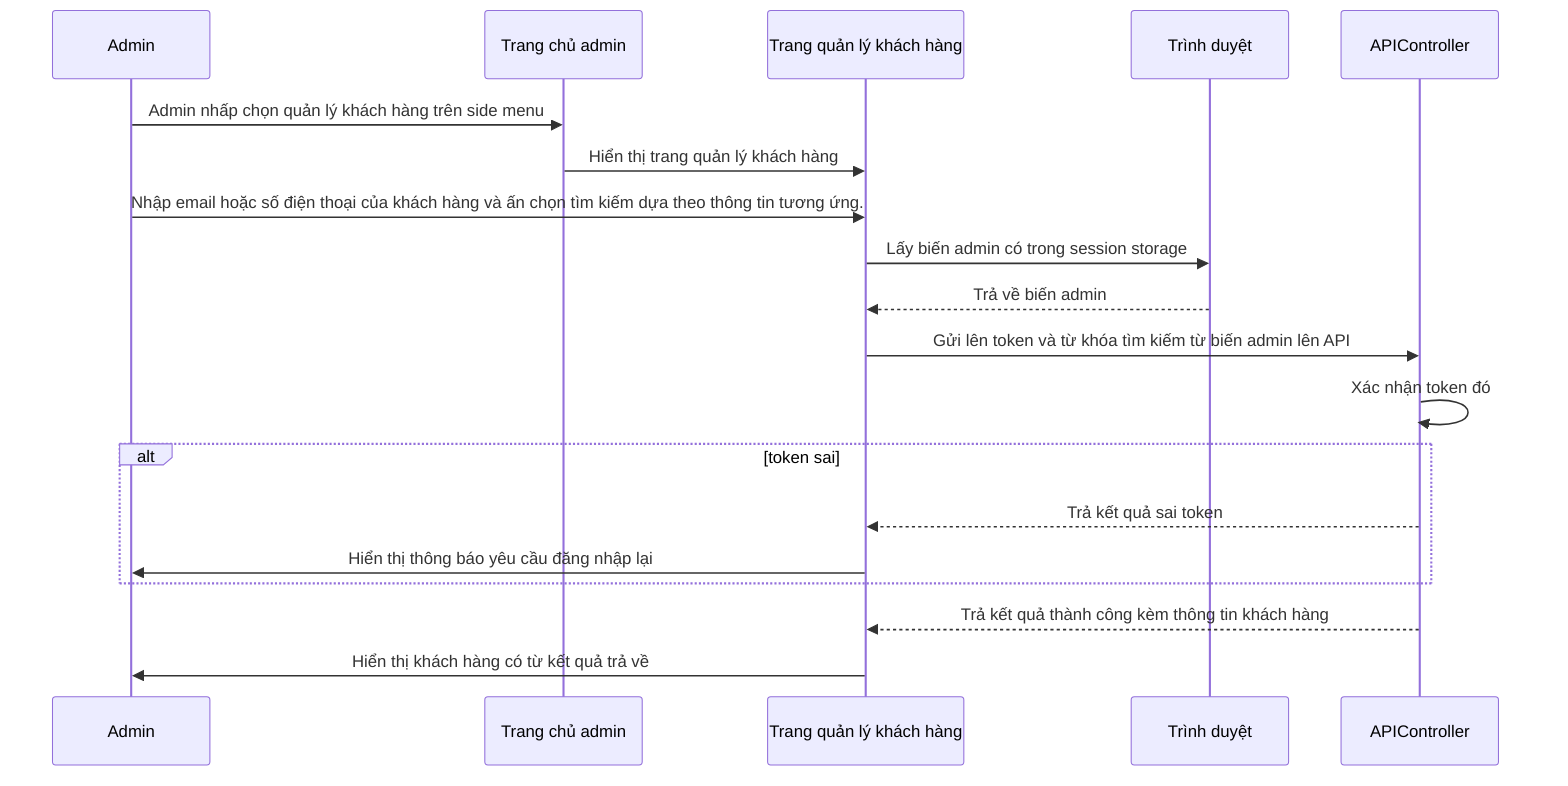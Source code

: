 sequenceDiagram
    Admin ->> Trang chủ admin: Admin nhấp chọn quản lý khách hàng trên side menu
    Trang chủ admin ->> Trang quản lý khách hàng: Hiển thị trang quản lý khách hàng
    Admin ->> Trang quản lý khách hàng: Nhập email hoặc số điện thoại của khách hàng và ấn chọn tìm kiếm dựa theo thông tin tương ứng.
    Trang quản lý khách hàng ->> Trình duyệt: Lấy biến admin có trong session storage
    Trình duyệt -->> Trang quản lý khách hàng: Trả về biến admin
    Trang quản lý khách hàng ->> APIController: Gửi lên token và từ khóa tìm kiếm từ biến admin lên API
    APIController ->> APIController: Xác nhận token đó
    alt token sai
    APIController -->> Trang quản lý khách hàng: Trả kết quả sai token
   Trang quản lý khách hàng ->> Admin: Hiển thị thông báo yêu cầu đăng nhập lại
    end
    APIController -->> Trang quản lý khách hàng: Trả kết quả thành công kèm thông tin khách hàng
    Trang quản lý khách hàng ->> Admin: Hiển thị khách hàng có từ kết quả trả về